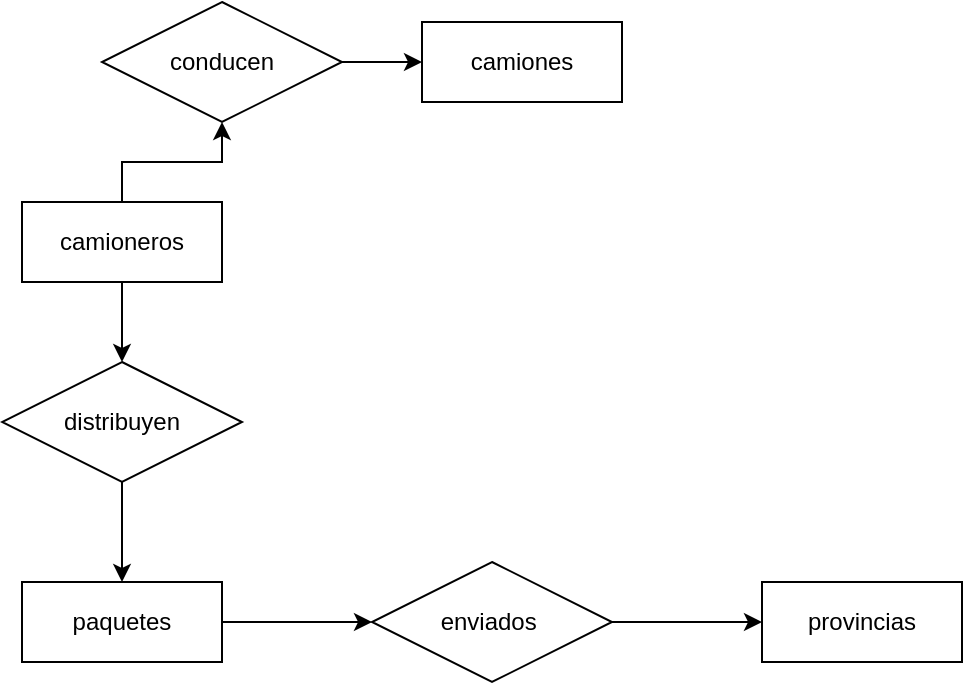 <mxfile version="24.7.17">
  <diagram id="R2lEEEUBdFMjLlhIrx00" name="Page-1">
    <mxGraphModel dx="2314" dy="1114" grid="1" gridSize="10" guides="1" tooltips="1" connect="1" arrows="1" fold="1" page="1" pageScale="1" pageWidth="850" pageHeight="1100" math="0" shadow="0" extFonts="Permanent Marker^https://fonts.googleapis.com/css?family=Permanent+Marker">
      <root>
        <mxCell id="0" />
        <mxCell id="1" parent="0" />
        <mxCell id="rD3EnQ7JaI3qVJnbeRzG-39" style="edgeStyle=orthogonalEdgeStyle;rounded=0;orthogonalLoop=1;jettySize=auto;html=1;exitX=1;exitY=0.5;exitDx=0;exitDy=0;entryX=0;entryY=0.5;entryDx=0;entryDy=0;" edge="1" parent="1" source="rD3EnQ7JaI3qVJnbeRzG-28" target="rD3EnQ7JaI3qVJnbeRzG-38">
          <mxGeometry relative="1" as="geometry" />
        </mxCell>
        <mxCell id="rD3EnQ7JaI3qVJnbeRzG-28" value="paquetes" style="whiteSpace=wrap;html=1;align=center;" vertex="1" parent="1">
          <mxGeometry x="190" y="290" width="100" height="40" as="geometry" />
        </mxCell>
        <mxCell id="rD3EnQ7JaI3qVJnbeRzG-33" style="edgeStyle=orthogonalEdgeStyle;rounded=0;orthogonalLoop=1;jettySize=auto;html=1;exitX=0.5;exitY=1;exitDx=0;exitDy=0;entryX=0.5;entryY=0;entryDx=0;entryDy=0;" edge="1" parent="1" source="rD3EnQ7JaI3qVJnbeRzG-29" target="rD3EnQ7JaI3qVJnbeRzG-32">
          <mxGeometry relative="1" as="geometry" />
        </mxCell>
        <mxCell id="rD3EnQ7JaI3qVJnbeRzG-36" style="edgeStyle=orthogonalEdgeStyle;rounded=0;orthogonalLoop=1;jettySize=auto;html=1;exitX=0.5;exitY=0;exitDx=0;exitDy=0;entryX=0.5;entryY=1;entryDx=0;entryDy=0;" edge="1" parent="1" source="rD3EnQ7JaI3qVJnbeRzG-29" target="rD3EnQ7JaI3qVJnbeRzG-35">
          <mxGeometry relative="1" as="geometry" />
        </mxCell>
        <mxCell id="rD3EnQ7JaI3qVJnbeRzG-29" value="camioneros" style="whiteSpace=wrap;html=1;align=center;" vertex="1" parent="1">
          <mxGeometry x="190" y="100" width="100" height="40" as="geometry" />
        </mxCell>
        <mxCell id="rD3EnQ7JaI3qVJnbeRzG-30" value="provincias" style="whiteSpace=wrap;html=1;align=center;" vertex="1" parent="1">
          <mxGeometry x="560" y="290" width="100" height="40" as="geometry" />
        </mxCell>
        <mxCell id="rD3EnQ7JaI3qVJnbeRzG-31" value="camiones" style="whiteSpace=wrap;html=1;align=center;" vertex="1" parent="1">
          <mxGeometry x="390" y="10" width="100" height="40" as="geometry" />
        </mxCell>
        <mxCell id="rD3EnQ7JaI3qVJnbeRzG-34" style="edgeStyle=orthogonalEdgeStyle;rounded=0;orthogonalLoop=1;jettySize=auto;html=1;exitX=0.5;exitY=1;exitDx=0;exitDy=0;" edge="1" parent="1" source="rD3EnQ7JaI3qVJnbeRzG-32" target="rD3EnQ7JaI3qVJnbeRzG-28">
          <mxGeometry relative="1" as="geometry" />
        </mxCell>
        <mxCell id="rD3EnQ7JaI3qVJnbeRzG-32" value="distribuyen" style="shape=rhombus;perimeter=rhombusPerimeter;whiteSpace=wrap;html=1;align=center;" vertex="1" parent="1">
          <mxGeometry x="180" y="180" width="120" height="60" as="geometry" />
        </mxCell>
        <mxCell id="rD3EnQ7JaI3qVJnbeRzG-37" style="edgeStyle=orthogonalEdgeStyle;rounded=0;orthogonalLoop=1;jettySize=auto;html=1;exitX=1;exitY=0.5;exitDx=0;exitDy=0;entryX=0;entryY=0.5;entryDx=0;entryDy=0;" edge="1" parent="1" source="rD3EnQ7JaI3qVJnbeRzG-35" target="rD3EnQ7JaI3qVJnbeRzG-31">
          <mxGeometry relative="1" as="geometry" />
        </mxCell>
        <mxCell id="rD3EnQ7JaI3qVJnbeRzG-35" value="conducen" style="shape=rhombus;perimeter=rhombusPerimeter;whiteSpace=wrap;html=1;align=center;" vertex="1" parent="1">
          <mxGeometry x="230" width="120" height="60" as="geometry" />
        </mxCell>
        <mxCell id="rD3EnQ7JaI3qVJnbeRzG-40" style="edgeStyle=orthogonalEdgeStyle;rounded=0;orthogonalLoop=1;jettySize=auto;html=1;exitX=1;exitY=0.5;exitDx=0;exitDy=0;entryX=0;entryY=0.5;entryDx=0;entryDy=0;" edge="1" parent="1" source="rD3EnQ7JaI3qVJnbeRzG-38" target="rD3EnQ7JaI3qVJnbeRzG-30">
          <mxGeometry relative="1" as="geometry" />
        </mxCell>
        <mxCell id="rD3EnQ7JaI3qVJnbeRzG-38" value="enviados&amp;nbsp;" style="shape=rhombus;perimeter=rhombusPerimeter;whiteSpace=wrap;html=1;align=center;" vertex="1" parent="1">
          <mxGeometry x="365" y="280" width="120" height="60" as="geometry" />
        </mxCell>
      </root>
    </mxGraphModel>
  </diagram>
</mxfile>
